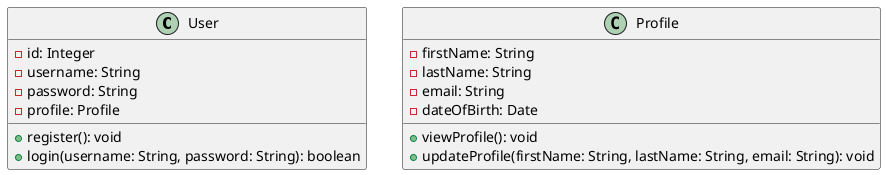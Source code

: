 @startuml
   class User {
       - id: Integer
       - username: String
       - password: String
       - profile: Profile

       + register(): void
       + login(username: String, password: String): boolean
   }

   class Profile {
       - firstName: String
       - lastName: String
       - email: String
       - dateOfBirth: Date

       + viewProfile(): void
       + updateProfile(firstName: String, lastName: String, email: String): void
   }
   @enduml